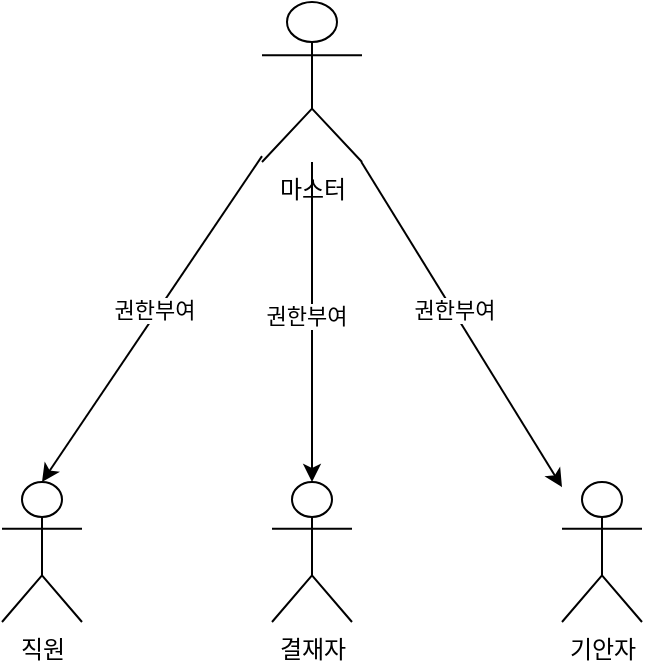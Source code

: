 <mxfile version="26.0.16">
  <diagram name="페이지-1" id="kt5N1nOAYXTMuBuhAOAW">
    <mxGraphModel dx="974" dy="428" grid="1" gridSize="10" guides="1" tooltips="1" connect="1" arrows="1" fold="1" page="1" pageScale="1" pageWidth="827" pageHeight="1169" math="0" shadow="0">
      <root>
        <mxCell id="0" />
        <mxCell id="1" parent="0" />
        <mxCell id="_zgztB828BG1MX7Zuyi1-1" value="마스터" style="shape=umlActor;verticalLabelPosition=bottom;verticalAlign=top;html=1;outlineConnect=0;" vertex="1" parent="1">
          <mxGeometry x="170" y="750" width="50" height="80" as="geometry" />
        </mxCell>
        <mxCell id="_zgztB828BG1MX7Zuyi1-2" value="직원" style="shape=umlActor;verticalLabelPosition=bottom;verticalAlign=top;html=1;outlineConnect=0;" vertex="1" parent="1">
          <mxGeometry x="40" y="990" width="40" height="70" as="geometry" />
        </mxCell>
        <mxCell id="_zgztB828BG1MX7Zuyi1-3" value="결재자" style="shape=umlActor;verticalLabelPosition=bottom;verticalAlign=top;html=1;outlineConnect=0;" vertex="1" parent="1">
          <mxGeometry x="175" y="990" width="40" height="70" as="geometry" />
        </mxCell>
        <mxCell id="_zgztB828BG1MX7Zuyi1-4" value="기안자" style="shape=umlActor;verticalLabelPosition=bottom;verticalAlign=top;html=1;outlineConnect=0;" vertex="1" parent="1">
          <mxGeometry x="320" y="990" width="40" height="70" as="geometry" />
        </mxCell>
        <mxCell id="_zgztB828BG1MX7Zuyi1-11" value="" style="endArrow=classic;html=1;rounded=0;entryX=0.5;entryY=0;entryDx=0;entryDy=0;entryPerimeter=0;" edge="1" parent="1" source="_zgztB828BG1MX7Zuyi1-1" target="_zgztB828BG1MX7Zuyi1-2">
          <mxGeometry width="50" height="50" relative="1" as="geometry">
            <mxPoint x="80" y="890" as="sourcePoint" />
            <mxPoint x="130" y="840" as="targetPoint" />
          </mxGeometry>
        </mxCell>
        <mxCell id="_zgztB828BG1MX7Zuyi1-14" value="권한부여" style="edgeLabel;html=1;align=center;verticalAlign=middle;resizable=0;points=[];" vertex="1" connectable="0" parent="_zgztB828BG1MX7Zuyi1-11">
          <mxGeometry x="-0.039" y="-2" relative="1" as="geometry">
            <mxPoint as="offset" />
          </mxGeometry>
        </mxCell>
        <mxCell id="_zgztB828BG1MX7Zuyi1-12" value="" style="endArrow=classic;html=1;rounded=0;entryX=0.5;entryY=0;entryDx=0;entryDy=0;entryPerimeter=0;" edge="1" parent="1" source="_zgztB828BG1MX7Zuyi1-1" target="_zgztB828BG1MX7Zuyi1-3">
          <mxGeometry width="50" height="50" relative="1" as="geometry">
            <mxPoint x="181" y="840" as="sourcePoint" />
            <mxPoint x="70" y="1000" as="targetPoint" />
          </mxGeometry>
        </mxCell>
        <mxCell id="_zgztB828BG1MX7Zuyi1-15" value="권한부여" style="edgeLabel;html=1;align=center;verticalAlign=middle;resizable=0;points=[];" vertex="1" connectable="0" parent="_zgztB828BG1MX7Zuyi1-12">
          <mxGeometry x="-0.041" y="-3" relative="1" as="geometry">
            <mxPoint as="offset" />
          </mxGeometry>
        </mxCell>
        <mxCell id="_zgztB828BG1MX7Zuyi1-13" value="" style="endArrow=classic;html=1;rounded=0;" edge="1" parent="1" source="_zgztB828BG1MX7Zuyi1-1" target="_zgztB828BG1MX7Zuyi1-4">
          <mxGeometry width="50" height="50" relative="1" as="geometry">
            <mxPoint x="205" y="840" as="sourcePoint" />
            <mxPoint x="205" y="1000" as="targetPoint" />
          </mxGeometry>
        </mxCell>
        <mxCell id="_zgztB828BG1MX7Zuyi1-16" value="권한부여" style="edgeLabel;html=1;align=center;verticalAlign=middle;resizable=0;points=[];" vertex="1" connectable="0" parent="_zgztB828BG1MX7Zuyi1-13">
          <mxGeometry x="-0.089" y="1" relative="1" as="geometry">
            <mxPoint as="offset" />
          </mxGeometry>
        </mxCell>
      </root>
    </mxGraphModel>
  </diagram>
</mxfile>
